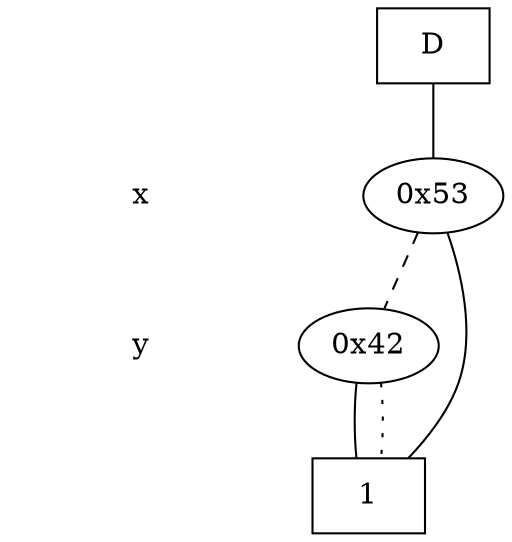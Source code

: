 digraph "DD" {
size = "7.5,10"
center = true;
edge [dir = none];
{ node [shape = plaintext];
  edge [style = invis];
  "CONST NODES" [style = invis];
" x " -> " y " -> "CONST NODES"; 
}
{ rank = same; node [shape = box]; edge [style = invis];
"  D  "; }
{ rank = same; " x ";
"0x53";
}
{ rank = same; " y ";
"0x42";
}
{ rank = same; "CONST NODES";
{ node [shape = box]; "0x3d";
}
}
"  D  " -> "0x53" [style = solid];
"0x53" -> "0x3d";
"0x53" -> "0x42" [style = dashed];
"0x42" -> "0x3d";
"0x42" -> "0x3d" [style = dotted];
"0x3d" [label = "1"];
}
